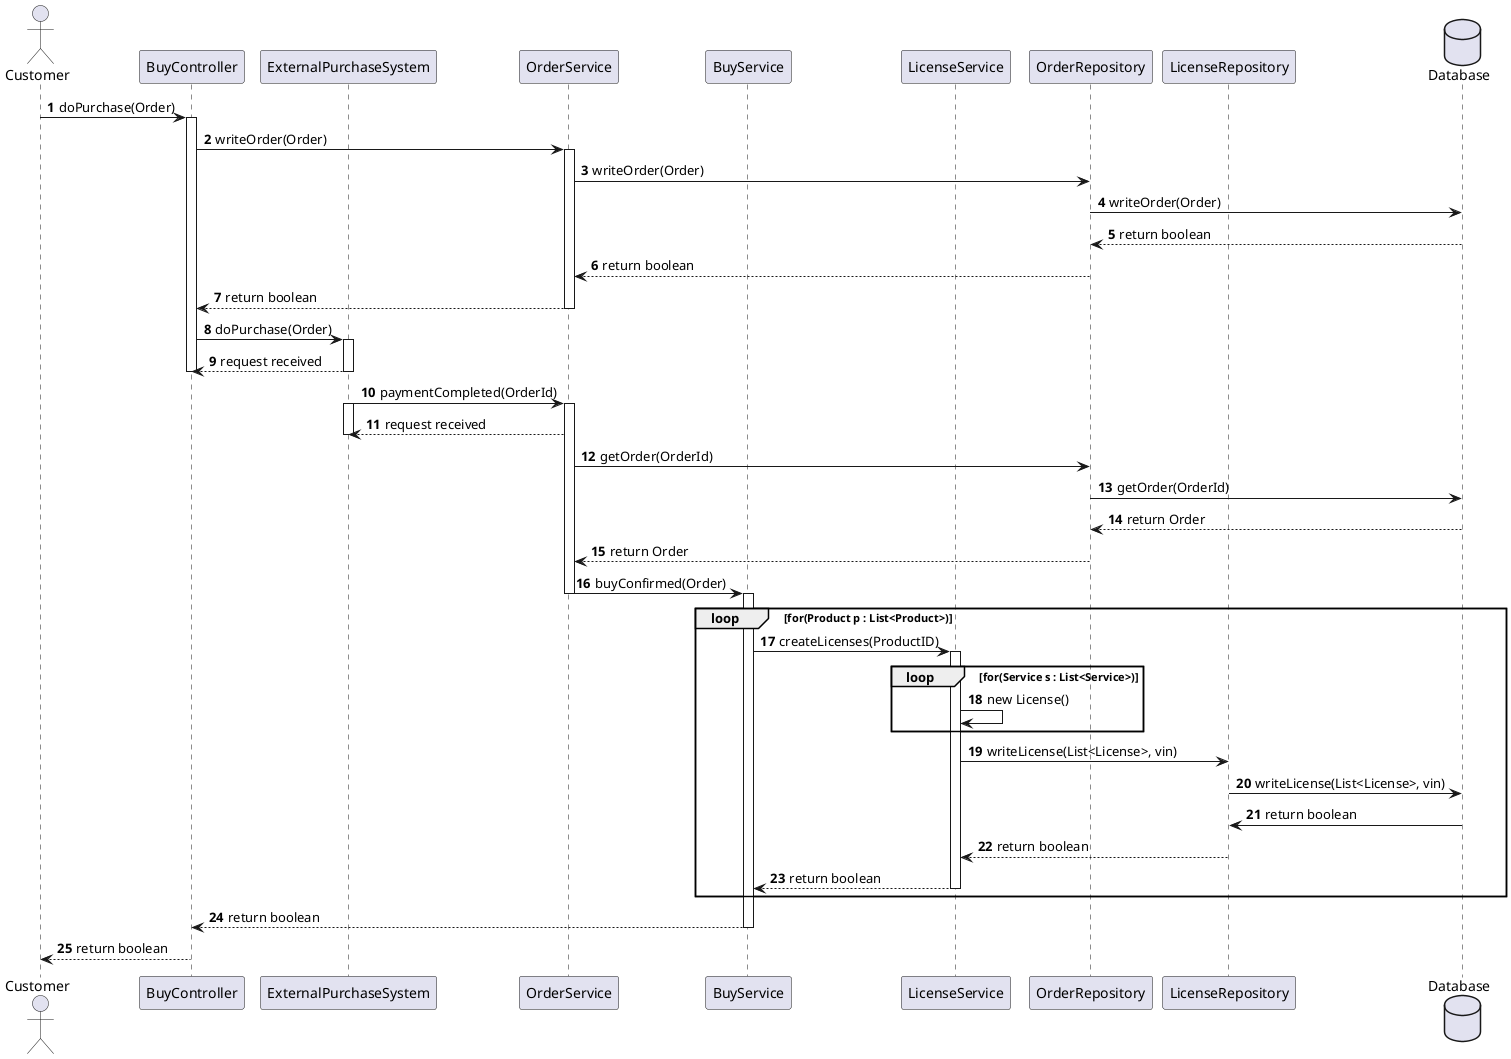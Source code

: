 @startuml
'https://plantuml.com/sequence-diagram
autonumber
actor Customer as c

participant BuyController as co
participant ExternalPurchaseSystem as eps
participant OrderService as ps

participant BuyService as s

participant LicenseService as ls
participant OrderRepository as os

participant LicenseRepository as lr

database Database as db

c-> co : doPurchase(Order)
activate co



co -> ps: writeOrder(Order)

activate ps
ps -> os: writeOrder(Order)
os -> db:writeOrder(Order)
db --> os:return boolean
os --> ps:return boolean
ps --> co:return boolean
deactivate ps
co -> eps: doPurchase(Order)
activate eps
eps --> co: request received
deactivate eps
deactivate co

eps -> ps: paymentCompleted(OrderId)
activate eps
activate ps
ps --> eps: request received
deactivate eps

ps -> os:getOrder(OrderId)
os->db:getOrder(OrderId)
db --> os:return Order
os --> ps:return Order




ps-> s: buyConfirmed(Order)
deactivate ps
activate s
loop for(Product p : List<Product>)
    s-> ls: createLicenses(ProductID)
    activate ls
    loop for(Service s : List<Service>)
        ls -> ls : new License()
        end
        ls -> lr: writeLicense(List<License>, vin)
        lr -> db:writeLicense(List<License>, vin)
        db -> lr: return boolean
        lr --> ls: return boolean
        ls-->s: return boolean
        deactivate ls

    end
s --> co: return boolean
deactivate
co --> c: return boolean




@enduml